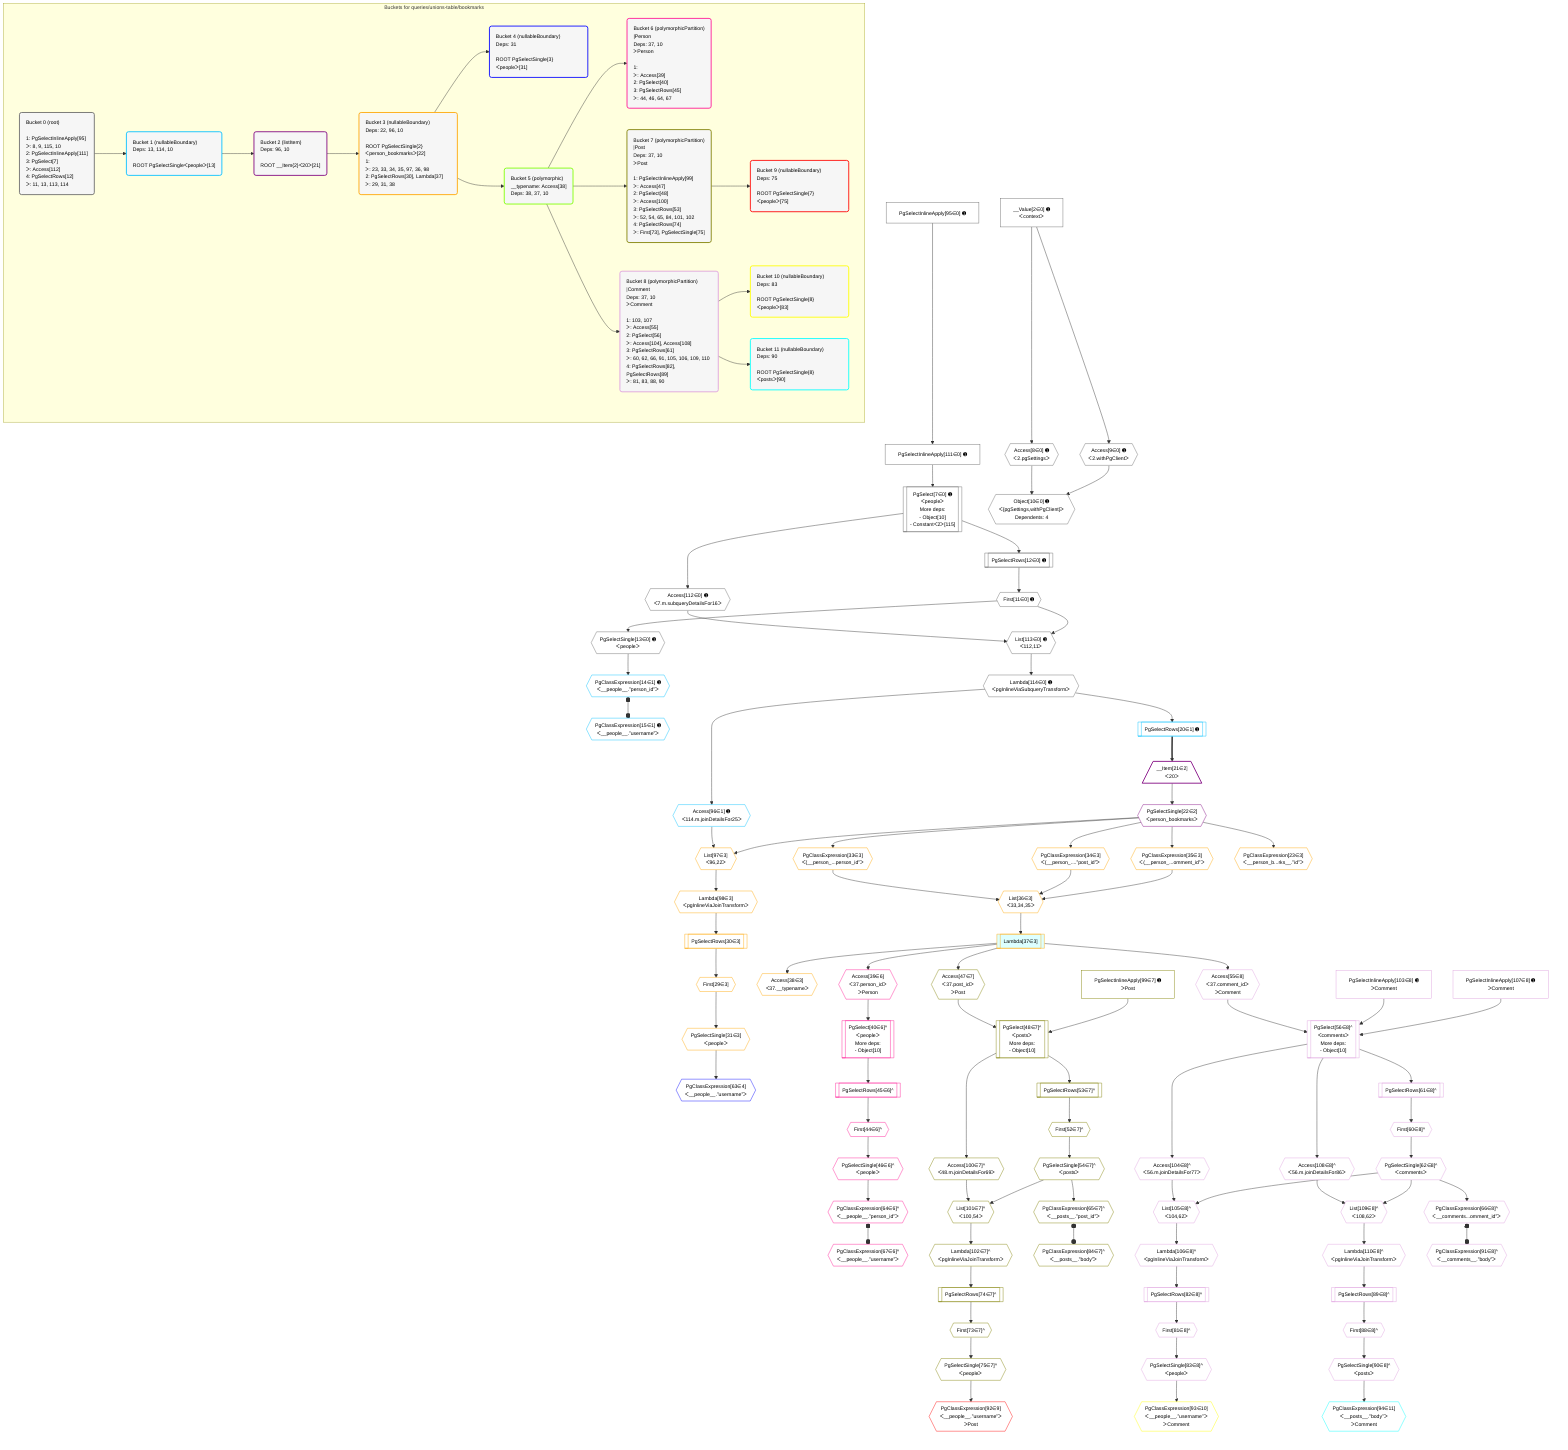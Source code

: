 %%{init: {'themeVariables': { 'fontSize': '12px'}}}%%
graph TD
    classDef path fill:#eee,stroke:#000,color:#000
    classDef plan fill:#fff,stroke-width:1px,color:#000
    classDef itemplan fill:#fff,stroke-width:2px,color:#000
    classDef unbatchedplan fill:#dff,stroke-width:1px,color:#000
    classDef sideeffectplan fill:#fcc,stroke-width:2px,color:#000
    classDef bucket fill:#f6f6f6,color:#000,stroke-width:2px,text-align:left

    subgraph "Buckets for queries/unions-table/bookmarks"
    Bucket0("Bucket 0 (root)<br /><br />1: PgSelectInlineApply[95]<br />ᐳ: 8, 9, 115, 10<br />2: PgSelectInlineApply[111]<br />3: PgSelect[7]<br />ᐳ: Access[112]<br />4: PgSelectRows[12]<br />ᐳ: 11, 13, 113, 114"):::bucket
    Bucket1("Bucket 1 (nullableBoundary)<br />Deps: 13, 114, 10<br /><br />ROOT PgSelectSingleᐸpeopleᐳ[13]"):::bucket
    Bucket2("Bucket 2 (listItem)<br />Deps: 96, 10<br /><br />ROOT __Item{2}ᐸ20ᐳ[21]"):::bucket
    Bucket3("Bucket 3 (nullableBoundary)<br />Deps: 22, 96, 10<br /><br />ROOT PgSelectSingle{2}ᐸperson_bookmarksᐳ[22]<br />1: <br />ᐳ: 23, 33, 34, 35, 97, 36, 98<br />2: PgSelectRows[30], Lambda[37]<br />ᐳ: 29, 31, 38"):::bucket
    Bucket4("Bucket 4 (nullableBoundary)<br />Deps: 31<br /><br />ROOT PgSelectSingle{3}ᐸpeopleᐳ[31]"):::bucket
    Bucket5("Bucket 5 (polymorphic)<br />__typename: Access[38]<br />Deps: 38, 37, 10"):::bucket
    Bucket6("Bucket 6 (polymorphicPartition)<br />|Person<br />Deps: 37, 10<br />ᐳPerson<br /><br />1: <br />ᐳ: Access[39]<br />2: PgSelect[40]<br />3: PgSelectRows[45]<br />ᐳ: 44, 46, 64, 67"):::bucket
    Bucket7("Bucket 7 (polymorphicPartition)<br />|Post<br />Deps: 37, 10<br />ᐳPost<br /><br />1: PgSelectInlineApply[99]<br />ᐳ: Access[47]<br />2: PgSelect[48]<br />ᐳ: Access[100]<br />3: PgSelectRows[53]<br />ᐳ: 52, 54, 65, 84, 101, 102<br />4: PgSelectRows[74]<br />ᐳ: First[73], PgSelectSingle[75]"):::bucket
    Bucket8("Bucket 8 (polymorphicPartition)<br />|Comment<br />Deps: 37, 10<br />ᐳComment<br /><br />1: 103, 107<br />ᐳ: Access[55]<br />2: PgSelect[56]<br />ᐳ: Access[104], Access[108]<br />3: PgSelectRows[61]<br />ᐳ: 60, 62, 66, 91, 105, 106, 109, 110<br />4: PgSelectRows[82], PgSelectRows[89]<br />ᐳ: 81, 83, 88, 90"):::bucket
    Bucket9("Bucket 9 (nullableBoundary)<br />Deps: 75<br /><br />ROOT PgSelectSingle{7}ᐸpeopleᐳ[75]"):::bucket
    Bucket10("Bucket 10 (nullableBoundary)<br />Deps: 83<br /><br />ROOT PgSelectSingle{8}ᐸpeopleᐳ[83]"):::bucket
    Bucket11("Bucket 11 (nullableBoundary)<br />Deps: 90<br /><br />ROOT PgSelectSingle{8}ᐸpostsᐳ[90]"):::bucket
    end
    Bucket0 --> Bucket1
    Bucket1 --> Bucket2
    Bucket2 --> Bucket3
    Bucket3 --> Bucket4 & Bucket5
    Bucket5 --> Bucket6 & Bucket7 & Bucket8
    Bucket7 --> Bucket9
    Bucket8 --> Bucket10 & Bucket11

    %% plan dependencies
    PgSelect7[["PgSelect[7∈0] ➊<br />ᐸpeopleᐳ<br />More deps:<br />- Object[10]<br />- Constantᐸ2ᐳ[115]"]]:::plan
    PgSelectInlineApply111["PgSelectInlineApply[111∈0] ➊"]:::plan
    PgSelectInlineApply111 --> PgSelect7
    Object10{{"Object[10∈0] ➊<br />ᐸ{pgSettings,withPgClient}ᐳ<br />Dependents: 4"}}:::plan
    Access8{{"Access[8∈0] ➊<br />ᐸ2.pgSettingsᐳ"}}:::plan
    Access9{{"Access[9∈0] ➊<br />ᐸ2.withPgClientᐳ"}}:::plan
    Access8 & Access9 --> Object10
    List113{{"List[113∈0] ➊<br />ᐸ112,11ᐳ"}}:::plan
    Access112{{"Access[112∈0] ➊<br />ᐸ7.m.subqueryDetailsFor16ᐳ"}}:::plan
    First11{{"First[11∈0] ➊"}}:::plan
    Access112 & First11 --> List113
    __Value2["__Value[2∈0] ➊<br />ᐸcontextᐳ"]:::plan
    __Value2 --> Access8
    __Value2 --> Access9
    PgSelectRows12[["PgSelectRows[12∈0] ➊"]]:::plan
    PgSelectRows12 --> First11
    PgSelect7 --> PgSelectRows12
    PgSelectSingle13{{"PgSelectSingle[13∈0] ➊<br />ᐸpeopleᐳ"}}:::plan
    First11 --> PgSelectSingle13
    PgSelectInlineApply95["PgSelectInlineApply[95∈0] ➊"]:::plan
    PgSelectInlineApply95 --> PgSelectInlineApply111
    PgSelect7 --> Access112
    Lambda114{{"Lambda[114∈0] ➊<br />ᐸpgInlineViaSubqueryTransformᐳ"}}:::plan
    List113 --> Lambda114
    PgClassExpression14{{"PgClassExpression[14∈1] ➊<br />ᐸ__people__.”person_id”ᐳ"}}:::plan
    PgSelectSingle13 --> PgClassExpression14
    PgClassExpression15{{"PgClassExpression[15∈1] ➊<br />ᐸ__people__.”username”ᐳ"}}:::plan
    PgClassExpression14 o--o PgClassExpression15
    PgSelectRows20[["PgSelectRows[20∈1] ➊"]]:::plan
    Lambda114 --> PgSelectRows20
    Access96{{"Access[96∈1] ➊<br />ᐸ114.m.joinDetailsFor25ᐳ"}}:::plan
    Lambda114 --> Access96
    __Item21[/"__Item[21∈2]<br />ᐸ20ᐳ"\]:::itemplan
    PgSelectRows20 ==> __Item21
    PgSelectSingle22{{"PgSelectSingle[22∈2]<br />ᐸperson_bookmarksᐳ"}}:::plan
    __Item21 --> PgSelectSingle22
    List36{{"List[36∈3]<br />ᐸ33,34,35ᐳ"}}:::plan
    PgClassExpression33{{"PgClassExpression[33∈3]<br />ᐸ(__person_...person_id”ᐳ"}}:::plan
    PgClassExpression34{{"PgClassExpression[34∈3]<br />ᐸ(__person_....”post_id”ᐳ"}}:::plan
    PgClassExpression35{{"PgClassExpression[35∈3]<br />ᐸ(__person_...omment_id”ᐳ"}}:::plan
    PgClassExpression33 & PgClassExpression34 & PgClassExpression35 --> List36
    List97{{"List[97∈3]<br />ᐸ96,22ᐳ"}}:::plan
    Access96 & PgSelectSingle22 --> List97
    PgClassExpression23{{"PgClassExpression[23∈3]<br />ᐸ__person_b...rks__.”id”ᐳ"}}:::plan
    PgSelectSingle22 --> PgClassExpression23
    First29{{"First[29∈3]"}}:::plan
    PgSelectRows30[["PgSelectRows[30∈3]"]]:::plan
    PgSelectRows30 --> First29
    Lambda98{{"Lambda[98∈3]<br />ᐸpgInlineViaJoinTransformᐳ"}}:::plan
    Lambda98 --> PgSelectRows30
    PgSelectSingle31{{"PgSelectSingle[31∈3]<br />ᐸpeopleᐳ"}}:::plan
    First29 --> PgSelectSingle31
    PgSelectSingle22 --> PgClassExpression33
    PgSelectSingle22 --> PgClassExpression34
    PgSelectSingle22 --> PgClassExpression35
    Lambda37[["Lambda[37∈3]"]]:::unbatchedplan
    List36 --> Lambda37
    Access38{{"Access[38∈3]<br />ᐸ37.__typenameᐳ"}}:::plan
    Lambda37 --> Access38
    List97 --> Lambda98
    PgClassExpression63{{"PgClassExpression[63∈4]<br />ᐸ__people__.”username”ᐳ"}}:::plan
    PgSelectSingle31 --> PgClassExpression63
    PgSelect40[["PgSelect[40∈6]^<br />ᐸpeopleᐳ<br />More deps:<br />- Object[10]"]]:::plan
    Access39{{"Access[39∈6]<br />ᐸ37.person_idᐳ<br />ᐳPerson"}}:::plan
    Access39 --> PgSelect40
    Lambda37 --> Access39
    First44{{"First[44∈6]^"}}:::plan
    PgSelectRows45[["PgSelectRows[45∈6]^"]]:::plan
    PgSelectRows45 --> First44
    PgSelect40 --> PgSelectRows45
    PgSelectSingle46{{"PgSelectSingle[46∈6]^<br />ᐸpeopleᐳ"}}:::plan
    First44 --> PgSelectSingle46
    PgClassExpression64{{"PgClassExpression[64∈6]^<br />ᐸ__people__.”person_id”ᐳ"}}:::plan
    PgSelectSingle46 --> PgClassExpression64
    PgClassExpression67{{"PgClassExpression[67∈6]^<br />ᐸ__people__.”username”ᐳ"}}:::plan
    PgClassExpression64 o--o PgClassExpression67
    PgSelect48[["PgSelect[48∈7]^<br />ᐸpostsᐳ<br />More deps:<br />- Object[10]"]]:::plan
    Access47{{"Access[47∈7]<br />ᐸ37.post_idᐳ<br />ᐳPost"}}:::plan
    PgSelectInlineApply99["PgSelectInlineApply[99∈7] ➊<br />ᐳPost"]:::plan
    Access47 & PgSelectInlineApply99 --> PgSelect48
    List101{{"List[101∈7]^<br />ᐸ100,54ᐳ"}}:::plan
    Access100{{"Access[100∈7]^<br />ᐸ48.m.joinDetailsFor69ᐳ"}}:::plan
    PgSelectSingle54{{"PgSelectSingle[54∈7]^<br />ᐸpostsᐳ"}}:::plan
    Access100 & PgSelectSingle54 --> List101
    Lambda37 --> Access47
    First52{{"First[52∈7]^"}}:::plan
    PgSelectRows53[["PgSelectRows[53∈7]^"]]:::plan
    PgSelectRows53 --> First52
    PgSelect48 --> PgSelectRows53
    First52 --> PgSelectSingle54
    PgClassExpression65{{"PgClassExpression[65∈7]^<br />ᐸ__posts__.”post_id”ᐳ"}}:::plan
    PgSelectSingle54 --> PgClassExpression65
    First73{{"First[73∈7]^"}}:::plan
    PgSelectRows74[["PgSelectRows[74∈7]^"]]:::plan
    PgSelectRows74 --> First73
    Lambda102{{"Lambda[102∈7]^<br />ᐸpgInlineViaJoinTransformᐳ"}}:::plan
    Lambda102 --> PgSelectRows74
    PgSelectSingle75{{"PgSelectSingle[75∈7]^<br />ᐸpeopleᐳ"}}:::plan
    First73 --> PgSelectSingle75
    PgClassExpression84{{"PgClassExpression[84∈7]^<br />ᐸ__posts__.”body”ᐳ"}}:::plan
    PgClassExpression65 o--o PgClassExpression84
    PgSelect48 --> Access100
    List101 --> Lambda102
    PgSelect56[["PgSelect[56∈8]^<br />ᐸcommentsᐳ<br />More deps:<br />- Object[10]"]]:::plan
    Access55{{"Access[55∈8]<br />ᐸ37.comment_idᐳ<br />ᐳComment"}}:::plan
    PgSelectInlineApply103["PgSelectInlineApply[103∈8] ➊<br />ᐳComment"]:::plan
    PgSelectInlineApply107["PgSelectInlineApply[107∈8] ➊<br />ᐳComment"]:::plan
    Access55 & PgSelectInlineApply103 & PgSelectInlineApply107 --> PgSelect56
    List105{{"List[105∈8]^<br />ᐸ104,62ᐳ"}}:::plan
    Access104{{"Access[104∈8]^<br />ᐸ56.m.joinDetailsFor77ᐳ"}}:::plan
    PgSelectSingle62{{"PgSelectSingle[62∈8]^<br />ᐸcommentsᐳ"}}:::plan
    Access104 & PgSelectSingle62 --> List105
    List109{{"List[109∈8]^<br />ᐸ108,62ᐳ"}}:::plan
    Access108{{"Access[108∈8]^<br />ᐸ56.m.joinDetailsFor86ᐳ"}}:::plan
    Access108 & PgSelectSingle62 --> List109
    Lambda37 --> Access55
    First60{{"First[60∈8]^"}}:::plan
    PgSelectRows61[["PgSelectRows[61∈8]^"]]:::plan
    PgSelectRows61 --> First60
    PgSelect56 --> PgSelectRows61
    First60 --> PgSelectSingle62
    PgClassExpression66{{"PgClassExpression[66∈8]^<br />ᐸ__comments...omment_id”ᐳ"}}:::plan
    PgSelectSingle62 --> PgClassExpression66
    First81{{"First[81∈8]^"}}:::plan
    PgSelectRows82[["PgSelectRows[82∈8]^"]]:::plan
    PgSelectRows82 --> First81
    Lambda106{{"Lambda[106∈8]^<br />ᐸpgInlineViaJoinTransformᐳ"}}:::plan
    Lambda106 --> PgSelectRows82
    PgSelectSingle83{{"PgSelectSingle[83∈8]^<br />ᐸpeopleᐳ"}}:::plan
    First81 --> PgSelectSingle83
    First88{{"First[88∈8]^"}}:::plan
    PgSelectRows89[["PgSelectRows[89∈8]^"]]:::plan
    PgSelectRows89 --> First88
    Lambda110{{"Lambda[110∈8]^<br />ᐸpgInlineViaJoinTransformᐳ"}}:::plan
    Lambda110 --> PgSelectRows89
    PgSelectSingle90{{"PgSelectSingle[90∈8]^<br />ᐸpostsᐳ"}}:::plan
    First88 --> PgSelectSingle90
    PgClassExpression91{{"PgClassExpression[91∈8]^<br />ᐸ__comments__.”body”ᐳ"}}:::plan
    PgClassExpression66 o--o PgClassExpression91
    PgSelect56 --> Access104
    List105 --> Lambda106
    PgSelect56 --> Access108
    List109 --> Lambda110
    PgClassExpression92{{"PgClassExpression[92∈9]<br />ᐸ__people__.”username”ᐳ<br />ᐳPost"}}:::plan
    PgSelectSingle75 --> PgClassExpression92
    PgClassExpression93{{"PgClassExpression[93∈10]<br />ᐸ__people__.”username”ᐳ<br />ᐳComment"}}:::plan
    PgSelectSingle83 --> PgClassExpression93
    PgClassExpression94{{"PgClassExpression[94∈11]<br />ᐸ__posts__.”body”ᐳ<br />ᐳComment"}}:::plan
    PgSelectSingle90 --> PgClassExpression94

    %% define steps
    classDef bucket0 stroke:#696969
    class Bucket0,__Value2,PgSelect7,Access8,Access9,Object10,First11,PgSelectRows12,PgSelectSingle13,PgSelectInlineApply95,PgSelectInlineApply111,Access112,List113,Lambda114 bucket0
    classDef bucket1 stroke:#00bfff
    class Bucket1,PgClassExpression14,PgClassExpression15,PgSelectRows20,Access96 bucket1
    classDef bucket2 stroke:#7f007f
    class Bucket2,__Item21,PgSelectSingle22 bucket2
    classDef bucket3 stroke:#ffa500
    class Bucket3,PgClassExpression23,First29,PgSelectRows30,PgSelectSingle31,PgClassExpression33,PgClassExpression34,PgClassExpression35,List36,Lambda37,Access38,List97,Lambda98 bucket3
    classDef bucket4 stroke:#0000ff
    class Bucket4,PgClassExpression63 bucket4
    classDef bucket5 stroke:#7fff00
    class Bucket5 bucket5
    classDef bucket6 stroke:#ff1493
    class Bucket6,Access39,PgSelect40,First44,PgSelectRows45,PgSelectSingle46,PgClassExpression64,PgClassExpression67 bucket6
    classDef bucket7 stroke:#808000
    class Bucket7,Access47,PgSelect48,First52,PgSelectRows53,PgSelectSingle54,PgClassExpression65,First73,PgSelectRows74,PgSelectSingle75,PgClassExpression84,PgSelectInlineApply99,Access100,List101,Lambda102 bucket7
    classDef bucket8 stroke:#dda0dd
    class Bucket8,Access55,PgSelect56,First60,PgSelectRows61,PgSelectSingle62,PgClassExpression66,First81,PgSelectRows82,PgSelectSingle83,First88,PgSelectRows89,PgSelectSingle90,PgClassExpression91,PgSelectInlineApply103,Access104,List105,Lambda106,PgSelectInlineApply107,Access108,List109,Lambda110 bucket8
    classDef bucket9 stroke:#ff0000
    class Bucket9,PgClassExpression92 bucket9
    classDef bucket10 stroke:#ffff00
    class Bucket10,PgClassExpression93 bucket10
    classDef bucket11 stroke:#00ffff
    class Bucket11,PgClassExpression94 bucket11